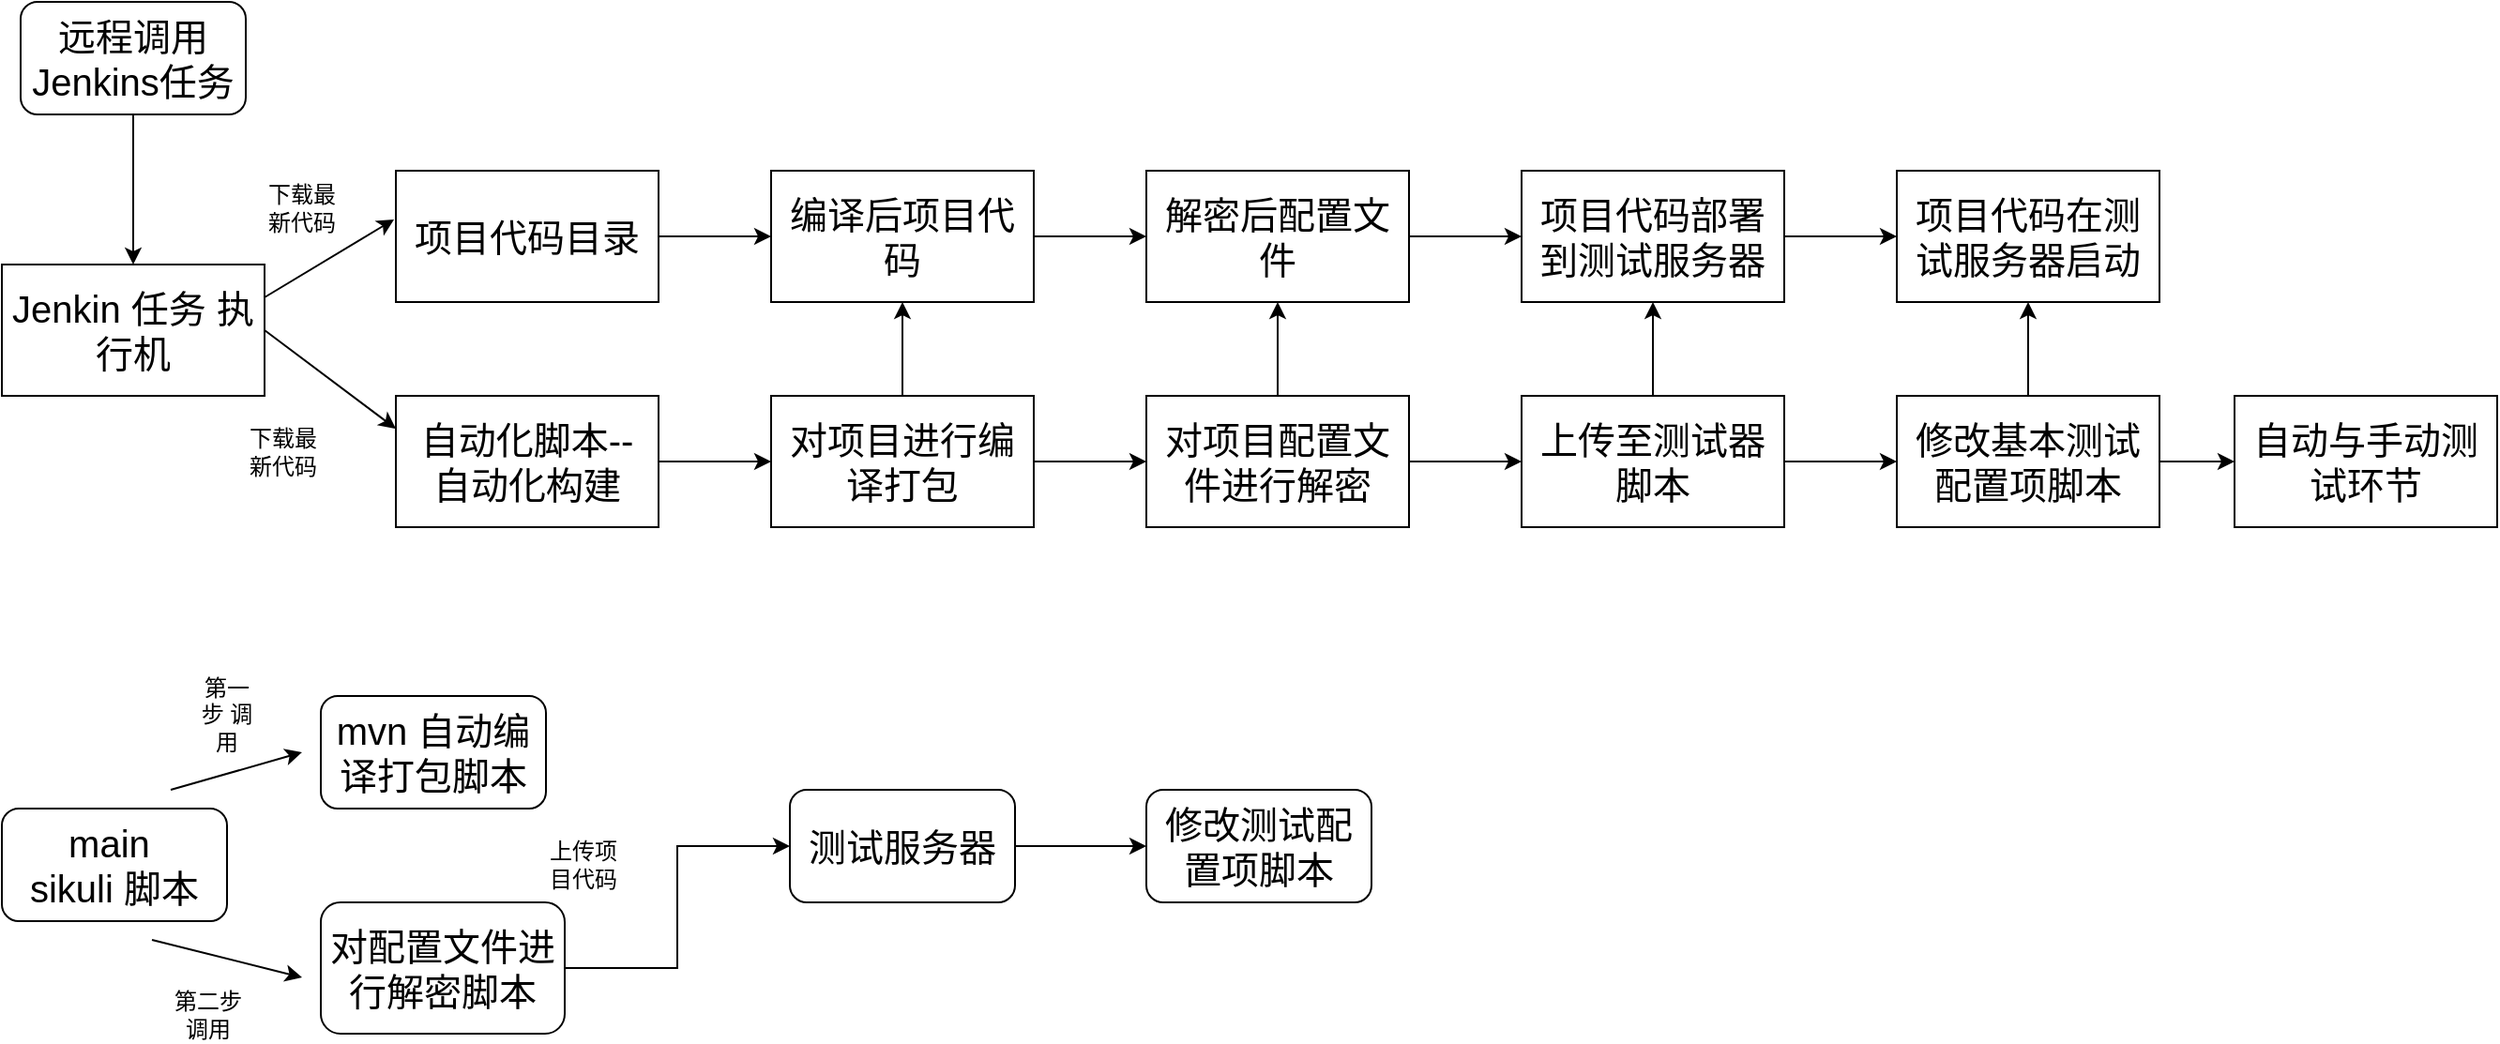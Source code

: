 <mxfile version="12.4.7" type="github">
  <diagram id="eV_x1_mUISScl7gN_bO1" name="Page-1">
    <mxGraphModel dx="1360" dy="753" grid="1" gridSize="10" guides="1" tooltips="1" connect="1" arrows="1" fold="1" page="1" pageScale="1" pageWidth="3300" pageHeight="4681" math="0" shadow="0">
      <root>
        <mxCell id="0"/>
        <mxCell id="1" parent="0"/>
        <mxCell id="LUKFBrfRJNHnz4f8iRO7-1" value="&lt;font style=&quot;font-size: 20px&quot;&gt;Jenkin&amp;nbsp;任务&amp;nbsp;执行机&lt;/font&gt;" style="rounded=0;whiteSpace=wrap;html=1;" vertex="1" parent="1">
          <mxGeometry x="40" y="310" width="140" height="70" as="geometry"/>
        </mxCell>
        <mxCell id="LUKFBrfRJNHnz4f8iRO7-13" style="edgeStyle=orthogonalEdgeStyle;rounded=0;orthogonalLoop=1;jettySize=auto;html=1;exitX=1;exitY=0.5;exitDx=0;exitDy=0;entryX=0;entryY=0.5;entryDx=0;entryDy=0;" edge="1" parent="1" source="LUKFBrfRJNHnz4f8iRO7-2" target="LUKFBrfRJNHnz4f8iRO7-11">
          <mxGeometry relative="1" as="geometry"/>
        </mxCell>
        <mxCell id="LUKFBrfRJNHnz4f8iRO7-2" value="&lt;font style=&quot;font-size: 20px&quot;&gt;项目代码目录&lt;/font&gt;" style="rounded=0;whiteSpace=wrap;html=1;" vertex="1" parent="1">
          <mxGeometry x="250" y="260" width="140" height="70" as="geometry"/>
        </mxCell>
        <mxCell id="LUKFBrfRJNHnz4f8iRO7-10" style="edgeStyle=orthogonalEdgeStyle;rounded=0;orthogonalLoop=1;jettySize=auto;html=1;exitX=1;exitY=0.5;exitDx=0;exitDy=0;entryX=0;entryY=0.5;entryDx=0;entryDy=0;" edge="1" parent="1" source="LUKFBrfRJNHnz4f8iRO7-3" target="LUKFBrfRJNHnz4f8iRO7-8">
          <mxGeometry relative="1" as="geometry"/>
        </mxCell>
        <mxCell id="LUKFBrfRJNHnz4f8iRO7-3" value="&lt;font style=&quot;font-size: 20px&quot;&gt;自动化脚本--&lt;br&gt;自动化构建&lt;/font&gt;" style="rounded=0;whiteSpace=wrap;html=1;" vertex="1" parent="1">
          <mxGeometry x="250" y="380" width="140" height="70" as="geometry"/>
        </mxCell>
        <mxCell id="LUKFBrfRJNHnz4f8iRO7-4" value="" style="endArrow=classic;html=1;entryX=-0.007;entryY=0.371;entryDx=0;entryDy=0;entryPerimeter=0;exitX=1;exitY=0.25;exitDx=0;exitDy=0;" edge="1" parent="1" source="LUKFBrfRJNHnz4f8iRO7-1" target="LUKFBrfRJNHnz4f8iRO7-2">
          <mxGeometry width="50" height="50" relative="1" as="geometry">
            <mxPoint x="210" y="270" as="sourcePoint"/>
            <mxPoint x="270" y="220" as="targetPoint"/>
          </mxGeometry>
        </mxCell>
        <mxCell id="LUKFBrfRJNHnz4f8iRO7-5" value="下载最新代码" style="text;html=1;strokeColor=none;fillColor=none;align=center;verticalAlign=middle;whiteSpace=wrap;rounded=0;" vertex="1" parent="1">
          <mxGeometry x="180" y="270" width="40" height="20" as="geometry"/>
        </mxCell>
        <mxCell id="LUKFBrfRJNHnz4f8iRO7-6" value="下载最新代码" style="text;html=1;strokeColor=none;fillColor=none;align=center;verticalAlign=middle;whiteSpace=wrap;rounded=0;" vertex="1" parent="1">
          <mxGeometry x="170" y="400" width="40" height="20" as="geometry"/>
        </mxCell>
        <mxCell id="LUKFBrfRJNHnz4f8iRO7-7" value="" style="endArrow=classic;html=1;entryX=0;entryY=0.25;entryDx=0;entryDy=0;exitX=1;exitY=0.5;exitDx=0;exitDy=0;" edge="1" parent="1" source="LUKFBrfRJNHnz4f8iRO7-1" target="LUKFBrfRJNHnz4f8iRO7-3">
          <mxGeometry width="50" height="50" relative="1" as="geometry">
            <mxPoint x="200" y="390" as="sourcePoint"/>
            <mxPoint x="250" y="340" as="targetPoint"/>
          </mxGeometry>
        </mxCell>
        <mxCell id="LUKFBrfRJNHnz4f8iRO7-12" style="edgeStyle=orthogonalEdgeStyle;rounded=0;orthogonalLoop=1;jettySize=auto;html=1;exitX=0.5;exitY=0;exitDx=0;exitDy=0;entryX=0.5;entryY=1;entryDx=0;entryDy=0;" edge="1" parent="1" source="LUKFBrfRJNHnz4f8iRO7-8" target="LUKFBrfRJNHnz4f8iRO7-11">
          <mxGeometry relative="1" as="geometry"/>
        </mxCell>
        <mxCell id="LUKFBrfRJNHnz4f8iRO7-17" style="edgeStyle=orthogonalEdgeStyle;rounded=0;orthogonalLoop=1;jettySize=auto;html=1;exitX=1;exitY=0.5;exitDx=0;exitDy=0;entryX=0;entryY=0.5;entryDx=0;entryDy=0;" edge="1" parent="1" source="LUKFBrfRJNHnz4f8iRO7-8" target="LUKFBrfRJNHnz4f8iRO7-14">
          <mxGeometry relative="1" as="geometry"/>
        </mxCell>
        <mxCell id="LUKFBrfRJNHnz4f8iRO7-8" value="&lt;font style=&quot;font-size: 20px&quot;&gt;对项目进行编译打包&lt;/font&gt;" style="rounded=0;whiteSpace=wrap;html=1;" vertex="1" parent="1">
          <mxGeometry x="450" y="380" width="140" height="70" as="geometry"/>
        </mxCell>
        <mxCell id="LUKFBrfRJNHnz4f8iRO7-20" style="edgeStyle=orthogonalEdgeStyle;rounded=0;orthogonalLoop=1;jettySize=auto;html=1;exitX=1;exitY=0.5;exitDx=0;exitDy=0;entryX=0;entryY=0.5;entryDx=0;entryDy=0;" edge="1" parent="1" source="LUKFBrfRJNHnz4f8iRO7-11" target="LUKFBrfRJNHnz4f8iRO7-18">
          <mxGeometry relative="1" as="geometry"/>
        </mxCell>
        <mxCell id="LUKFBrfRJNHnz4f8iRO7-11" value="&lt;font style=&quot;font-size: 20px&quot;&gt;编译后项目代码&lt;/font&gt;" style="rounded=0;whiteSpace=wrap;html=1;" vertex="1" parent="1">
          <mxGeometry x="450" y="260" width="140" height="70" as="geometry"/>
        </mxCell>
        <mxCell id="LUKFBrfRJNHnz4f8iRO7-19" style="edgeStyle=orthogonalEdgeStyle;rounded=0;orthogonalLoop=1;jettySize=auto;html=1;exitX=0.5;exitY=0;exitDx=0;exitDy=0;entryX=0.5;entryY=1;entryDx=0;entryDy=0;" edge="1" parent="1" source="LUKFBrfRJNHnz4f8iRO7-14" target="LUKFBrfRJNHnz4f8iRO7-18">
          <mxGeometry relative="1" as="geometry"/>
        </mxCell>
        <mxCell id="LUKFBrfRJNHnz4f8iRO7-22" style="edgeStyle=orthogonalEdgeStyle;rounded=0;orthogonalLoop=1;jettySize=auto;html=1;exitX=1;exitY=0.5;exitDx=0;exitDy=0;entryX=0;entryY=0.5;entryDx=0;entryDy=0;" edge="1" parent="1" source="LUKFBrfRJNHnz4f8iRO7-14" target="LUKFBrfRJNHnz4f8iRO7-21">
          <mxGeometry relative="1" as="geometry"/>
        </mxCell>
        <mxCell id="LUKFBrfRJNHnz4f8iRO7-14" value="&lt;font style=&quot;font-size: 20px&quot;&gt;对项目配置文件进行解密&lt;/font&gt;" style="rounded=0;whiteSpace=wrap;html=1;" vertex="1" parent="1">
          <mxGeometry x="650" y="380" width="140" height="70" as="geometry"/>
        </mxCell>
        <mxCell id="LUKFBrfRJNHnz4f8iRO7-16" style="edgeStyle=orthogonalEdgeStyle;rounded=0;orthogonalLoop=1;jettySize=auto;html=1;exitX=0.5;exitY=1;exitDx=0;exitDy=0;entryX=0.5;entryY=0;entryDx=0;entryDy=0;" edge="1" parent="1" source="LUKFBrfRJNHnz4f8iRO7-15" target="LUKFBrfRJNHnz4f8iRO7-1">
          <mxGeometry relative="1" as="geometry"/>
        </mxCell>
        <mxCell id="LUKFBrfRJNHnz4f8iRO7-15" value="&lt;font style=&quot;font-size: 20px&quot;&gt;远程调用Jenkins任务&lt;/font&gt;" style="rounded=1;whiteSpace=wrap;html=1;align=center;" vertex="1" parent="1">
          <mxGeometry x="50" y="170" width="120" height="60" as="geometry"/>
        </mxCell>
        <mxCell id="LUKFBrfRJNHnz4f8iRO7-24" style="edgeStyle=orthogonalEdgeStyle;rounded=0;orthogonalLoop=1;jettySize=auto;html=1;exitX=1;exitY=0.5;exitDx=0;exitDy=0;entryX=0;entryY=0.5;entryDx=0;entryDy=0;" edge="1" parent="1" source="LUKFBrfRJNHnz4f8iRO7-18" target="LUKFBrfRJNHnz4f8iRO7-23">
          <mxGeometry relative="1" as="geometry"/>
        </mxCell>
        <mxCell id="LUKFBrfRJNHnz4f8iRO7-18" value="&lt;span style=&quot;font-size: 20px&quot;&gt;解密后配置文件&lt;/span&gt;" style="rounded=0;whiteSpace=wrap;html=1;" vertex="1" parent="1">
          <mxGeometry x="650" y="260" width="140" height="70" as="geometry"/>
        </mxCell>
        <mxCell id="LUKFBrfRJNHnz4f8iRO7-25" style="edgeStyle=orthogonalEdgeStyle;rounded=0;orthogonalLoop=1;jettySize=auto;html=1;exitX=0.5;exitY=0;exitDx=0;exitDy=0;entryX=0.5;entryY=1;entryDx=0;entryDy=0;" edge="1" parent="1" source="LUKFBrfRJNHnz4f8iRO7-21" target="LUKFBrfRJNHnz4f8iRO7-23">
          <mxGeometry relative="1" as="geometry"/>
        </mxCell>
        <mxCell id="LUKFBrfRJNHnz4f8iRO7-27" style="edgeStyle=orthogonalEdgeStyle;rounded=0;orthogonalLoop=1;jettySize=auto;html=1;exitX=1;exitY=0.5;exitDx=0;exitDy=0;entryX=0;entryY=0.5;entryDx=0;entryDy=0;" edge="1" parent="1" source="LUKFBrfRJNHnz4f8iRO7-21" target="LUKFBrfRJNHnz4f8iRO7-26">
          <mxGeometry relative="1" as="geometry"/>
        </mxCell>
        <mxCell id="LUKFBrfRJNHnz4f8iRO7-21" value="&lt;span style=&quot;font-size: 20px&quot;&gt;上传至测试器脚本&lt;/span&gt;" style="rounded=0;whiteSpace=wrap;html=1;" vertex="1" parent="1">
          <mxGeometry x="850" y="380" width="140" height="70" as="geometry"/>
        </mxCell>
        <mxCell id="LUKFBrfRJNHnz4f8iRO7-29" style="edgeStyle=orthogonalEdgeStyle;rounded=0;orthogonalLoop=1;jettySize=auto;html=1;exitX=1;exitY=0.5;exitDx=0;exitDy=0;entryX=0;entryY=0.5;entryDx=0;entryDy=0;" edge="1" parent="1" source="LUKFBrfRJNHnz4f8iRO7-23" target="LUKFBrfRJNHnz4f8iRO7-28">
          <mxGeometry relative="1" as="geometry"/>
        </mxCell>
        <mxCell id="LUKFBrfRJNHnz4f8iRO7-23" value="&lt;span style=&quot;font-size: 20px&quot;&gt;项目代码部署到测试服务器&lt;/span&gt;" style="rounded=0;whiteSpace=wrap;html=1;" vertex="1" parent="1">
          <mxGeometry x="850" y="260" width="140" height="70" as="geometry"/>
        </mxCell>
        <mxCell id="LUKFBrfRJNHnz4f8iRO7-30" style="edgeStyle=orthogonalEdgeStyle;rounded=0;orthogonalLoop=1;jettySize=auto;html=1;exitX=0.5;exitY=0;exitDx=0;exitDy=0;entryX=0.5;entryY=1;entryDx=0;entryDy=0;" edge="1" parent="1" source="LUKFBrfRJNHnz4f8iRO7-26" target="LUKFBrfRJNHnz4f8iRO7-28">
          <mxGeometry relative="1" as="geometry"/>
        </mxCell>
        <mxCell id="LUKFBrfRJNHnz4f8iRO7-32" style="edgeStyle=orthogonalEdgeStyle;rounded=0;orthogonalLoop=1;jettySize=auto;html=1;exitX=1;exitY=0.5;exitDx=0;exitDy=0;entryX=0;entryY=0.5;entryDx=0;entryDy=0;" edge="1" parent="1" source="LUKFBrfRJNHnz4f8iRO7-26" target="LUKFBrfRJNHnz4f8iRO7-31">
          <mxGeometry relative="1" as="geometry"/>
        </mxCell>
        <mxCell id="LUKFBrfRJNHnz4f8iRO7-26" value="&lt;span style=&quot;font-size: 20px&quot;&gt;修改基本测试配置项脚本&lt;/span&gt;" style="rounded=0;whiteSpace=wrap;html=1;" vertex="1" parent="1">
          <mxGeometry x="1050" y="380" width="140" height="70" as="geometry"/>
        </mxCell>
        <mxCell id="LUKFBrfRJNHnz4f8iRO7-28" value="&lt;span style=&quot;font-size: 20px&quot;&gt;项目代码在测试服务器启动&lt;/span&gt;" style="rounded=0;whiteSpace=wrap;html=1;" vertex="1" parent="1">
          <mxGeometry x="1050" y="260" width="140" height="70" as="geometry"/>
        </mxCell>
        <mxCell id="LUKFBrfRJNHnz4f8iRO7-31" value="&lt;span style=&quot;font-size: 20px&quot;&gt;自动与手动测试环节&lt;/span&gt;" style="rounded=0;whiteSpace=wrap;html=1;" vertex="1" parent="1">
          <mxGeometry x="1230" y="380" width="140" height="70" as="geometry"/>
        </mxCell>
        <mxCell id="LUKFBrfRJNHnz4f8iRO7-33" value="&lt;font style=&quot;font-size: 20px&quot;&gt;main&amp;nbsp; sikuli&amp;nbsp;脚本&lt;/font&gt;" style="rounded=1;whiteSpace=wrap;html=1;" vertex="1" parent="1">
          <mxGeometry x="40" y="600" width="120" height="60" as="geometry"/>
        </mxCell>
        <mxCell id="LUKFBrfRJNHnz4f8iRO7-34" value="&lt;span style=&quot;font-size: 20px&quot;&gt;mvn&amp;nbsp;自动编译打包脚本&lt;/span&gt;" style="rounded=1;whiteSpace=wrap;html=1;" vertex="1" parent="1">
          <mxGeometry x="210" y="540" width="120" height="60" as="geometry"/>
        </mxCell>
        <mxCell id="LUKFBrfRJNHnz4f8iRO7-41" style="edgeStyle=orthogonalEdgeStyle;rounded=0;orthogonalLoop=1;jettySize=auto;html=1;exitX=1;exitY=0.5;exitDx=0;exitDy=0;" edge="1" parent="1" source="LUKFBrfRJNHnz4f8iRO7-35" target="LUKFBrfRJNHnz4f8iRO7-40">
          <mxGeometry relative="1" as="geometry"/>
        </mxCell>
        <mxCell id="LUKFBrfRJNHnz4f8iRO7-35" value="&lt;span style=&quot;font-size: 20px&quot;&gt;对配置文件进行解密脚本&lt;/span&gt;" style="rounded=1;whiteSpace=wrap;html=1;" vertex="1" parent="1">
          <mxGeometry x="210" y="650" width="130" height="70" as="geometry"/>
        </mxCell>
        <mxCell id="LUKFBrfRJNHnz4f8iRO7-36" value="" style="endArrow=classic;html=1;" edge="1" parent="1">
          <mxGeometry width="50" height="50" relative="1" as="geometry">
            <mxPoint x="130" y="590" as="sourcePoint"/>
            <mxPoint x="200" y="570" as="targetPoint"/>
          </mxGeometry>
        </mxCell>
        <mxCell id="LUKFBrfRJNHnz4f8iRO7-37" value="第一步&amp;nbsp;调用" style="text;html=1;strokeColor=none;fillColor=none;align=center;verticalAlign=middle;whiteSpace=wrap;rounded=0;" vertex="1" parent="1">
          <mxGeometry x="140" y="540" width="40" height="20" as="geometry"/>
        </mxCell>
        <mxCell id="LUKFBrfRJNHnz4f8iRO7-38" value="" style="endArrow=classic;html=1;" edge="1" parent="1">
          <mxGeometry width="50" height="50" relative="1" as="geometry">
            <mxPoint x="120" y="670" as="sourcePoint"/>
            <mxPoint x="200" y="690" as="targetPoint"/>
          </mxGeometry>
        </mxCell>
        <mxCell id="LUKFBrfRJNHnz4f8iRO7-39" value="第二步&lt;br&gt;调用" style="text;html=1;strokeColor=none;fillColor=none;align=center;verticalAlign=middle;whiteSpace=wrap;rounded=0;" vertex="1" parent="1">
          <mxGeometry x="130" y="700" width="40" height="20" as="geometry"/>
        </mxCell>
        <mxCell id="LUKFBrfRJNHnz4f8iRO7-46" style="edgeStyle=orthogonalEdgeStyle;rounded=0;orthogonalLoop=1;jettySize=auto;html=1;exitX=1;exitY=0.5;exitDx=0;exitDy=0;entryX=0;entryY=0.5;entryDx=0;entryDy=0;" edge="1" parent="1" source="LUKFBrfRJNHnz4f8iRO7-40" target="LUKFBrfRJNHnz4f8iRO7-45">
          <mxGeometry relative="1" as="geometry"/>
        </mxCell>
        <mxCell id="LUKFBrfRJNHnz4f8iRO7-40" value="&lt;font style=&quot;font-size: 20px&quot;&gt;测试服务器&lt;/font&gt;" style="rounded=1;whiteSpace=wrap;html=1;" vertex="1" parent="1">
          <mxGeometry x="460" y="590" width="120" height="60" as="geometry"/>
        </mxCell>
        <mxCell id="LUKFBrfRJNHnz4f8iRO7-42" value="上传项目代码" style="text;html=1;strokeColor=none;fillColor=none;align=center;verticalAlign=middle;whiteSpace=wrap;rounded=0;" vertex="1" parent="1">
          <mxGeometry x="330" y="620" width="40" height="20" as="geometry"/>
        </mxCell>
        <mxCell id="LUKFBrfRJNHnz4f8iRO7-45" value="&lt;font style=&quot;font-size: 20px&quot;&gt;修改测试配置项脚本&lt;/font&gt;" style="rounded=1;whiteSpace=wrap;html=1;" vertex="1" parent="1">
          <mxGeometry x="650" y="590" width="120" height="60" as="geometry"/>
        </mxCell>
      </root>
    </mxGraphModel>
  </diagram>
</mxfile>
